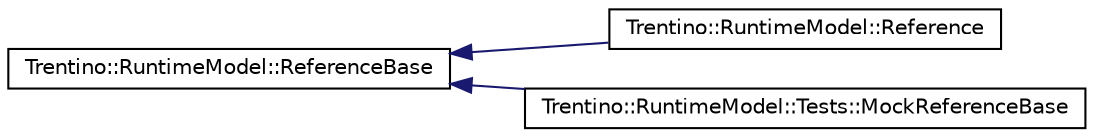 digraph G
{
  edge [fontname="Helvetica",fontsize="10",labelfontname="Helvetica",labelfontsize="10"];
  node [fontname="Helvetica",fontsize="10",shape=record];
  rankdir="LR";
  Node1 [label="Trentino::RuntimeModel::ReferenceBase",height=0.2,width=0.4,color="black", fillcolor="white", style="filled",URL="$class_trentino_1_1_runtime_model_1_1_reference_base.html",tooltip="Represents an SCA reference at runtime."];
  Node1 -> Node2 [dir="back",color="midnightblue",fontsize="10",style="solid",fontname="Helvetica"];
  Node2 [label="Trentino::RuntimeModel::Reference",height=0.2,width=0.4,color="black", fillcolor="white", style="filled",URL="$class_trentino_1_1_runtime_model_1_1_reference.html",tooltip="Represents an SCA reference at runtime."];
  Node1 -> Node3 [dir="back",color="midnightblue",fontsize="10",style="solid",fontname="Helvetica"];
  Node3 [label="Trentino::RuntimeModel::Tests::MockReferenceBase",height=0.2,width=0.4,color="black", fillcolor="white", style="filled",URL="$class_trentino_1_1_runtime_model_1_1_tests_1_1_mock_reference_base.html"];
}
